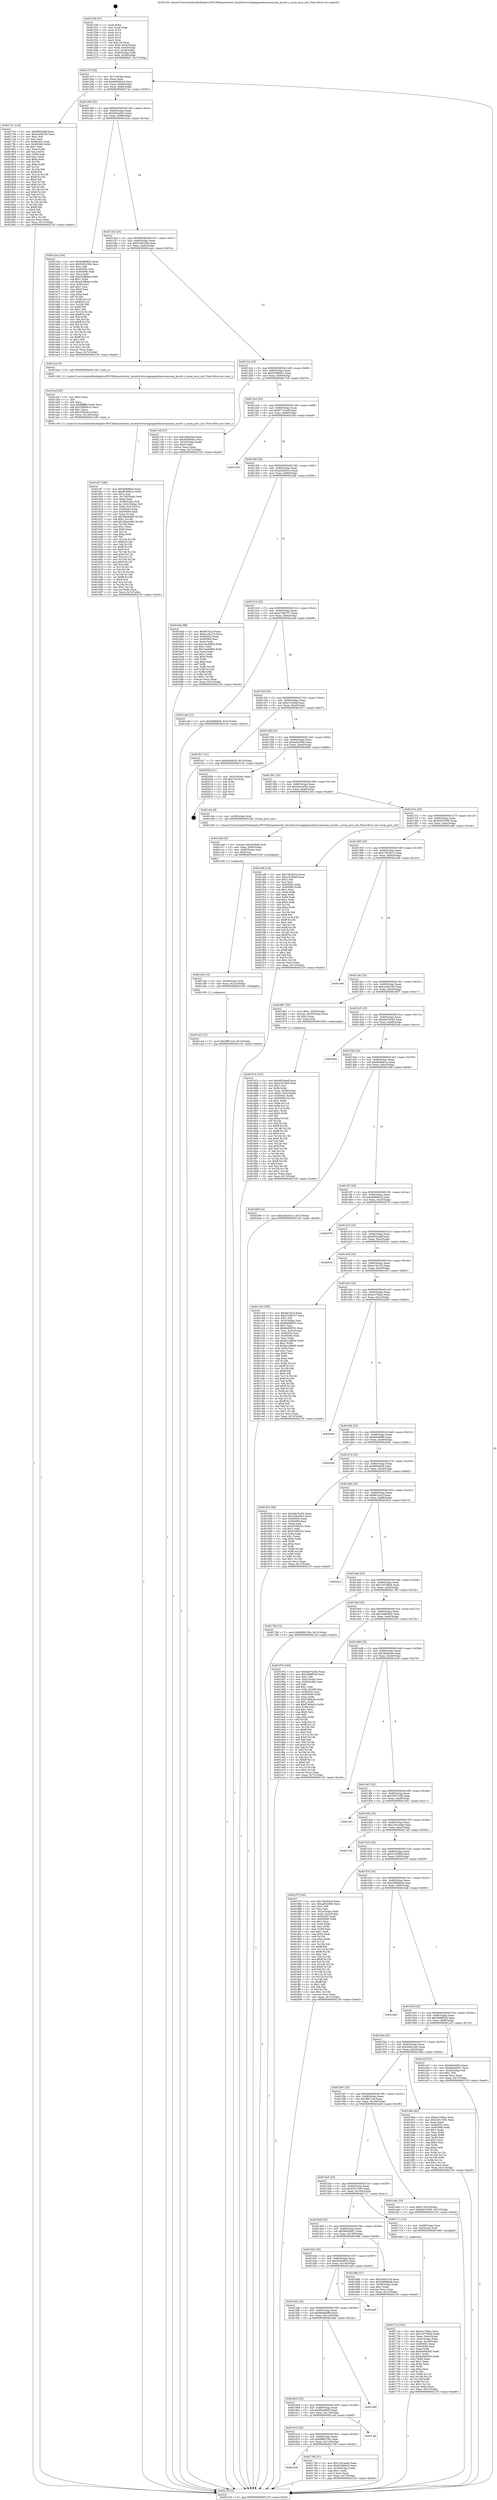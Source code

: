 digraph "0x401250" {
  label = "0x401250 (/mnt/c/Users/mathe/Desktop/tcc/POCII/binaries/extr_linuxdriversstagingmediazoranzoran_procfs.c_zoran_proc_init_Final-ollvm.out::main(0))"
  labelloc = "t"
  node[shape=record]

  Entry [label="",width=0.3,height=0.3,shape=circle,fillcolor=black,style=filled]
  "0x40127f" [label="{
     0x40127f [26]\l
     | [instrs]\l
     &nbsp;&nbsp;0x40127f \<+3\>: mov -0x7c(%rbp),%eax\l
     &nbsp;&nbsp;0x401282 \<+2\>: mov %eax,%ecx\l
     &nbsp;&nbsp;0x401284 \<+6\>: sub $0x840d54c4,%ecx\l
     &nbsp;&nbsp;0x40128a \<+3\>: mov %eax,-0x80(%rbp)\l
     &nbsp;&nbsp;0x40128d \<+6\>: mov %ecx,-0x84(%rbp)\l
     &nbsp;&nbsp;0x401293 \<+6\>: je 00000000004017e1 \<main+0x591\>\l
  }"]
  "0x4017e1" [label="{
     0x4017e1 [134]\l
     | [instrs]\l
     &nbsp;&nbsp;0x4017e1 \<+5\>: mov $0xdf02dadf,%eax\l
     &nbsp;&nbsp;0x4017e6 \<+5\>: mov $0xcc006166,%ecx\l
     &nbsp;&nbsp;0x4017eb \<+2\>: mov $0x1,%dl\l
     &nbsp;&nbsp;0x4017ed \<+2\>: xor %esi,%esi\l
     &nbsp;&nbsp;0x4017ef \<+7\>: mov 0x40505c,%edi\l
     &nbsp;&nbsp;0x4017f6 \<+8\>: mov 0x405060,%r8d\l
     &nbsp;&nbsp;0x4017fe \<+3\>: sub $0x1,%esi\l
     &nbsp;&nbsp;0x401801 \<+3\>: mov %edi,%r9d\l
     &nbsp;&nbsp;0x401804 \<+3\>: add %esi,%r9d\l
     &nbsp;&nbsp;0x401807 \<+4\>: imul %r9d,%edi\l
     &nbsp;&nbsp;0x40180b \<+3\>: and $0x1,%edi\l
     &nbsp;&nbsp;0x40180e \<+3\>: cmp $0x0,%edi\l
     &nbsp;&nbsp;0x401811 \<+4\>: sete %r10b\l
     &nbsp;&nbsp;0x401815 \<+4\>: cmp $0xa,%r8d\l
     &nbsp;&nbsp;0x401819 \<+4\>: setl %r11b\l
     &nbsp;&nbsp;0x40181d \<+3\>: mov %r10b,%bl\l
     &nbsp;&nbsp;0x401820 \<+3\>: xor $0xff,%bl\l
     &nbsp;&nbsp;0x401823 \<+3\>: mov %r11b,%r14b\l
     &nbsp;&nbsp;0x401826 \<+4\>: xor $0xff,%r14b\l
     &nbsp;&nbsp;0x40182a \<+3\>: xor $0x0,%dl\l
     &nbsp;&nbsp;0x40182d \<+3\>: mov %bl,%r15b\l
     &nbsp;&nbsp;0x401830 \<+4\>: and $0x0,%r15b\l
     &nbsp;&nbsp;0x401834 \<+3\>: and %dl,%r10b\l
     &nbsp;&nbsp;0x401837 \<+3\>: mov %r14b,%r12b\l
     &nbsp;&nbsp;0x40183a \<+4\>: and $0x0,%r12b\l
     &nbsp;&nbsp;0x40183e \<+3\>: and %dl,%r11b\l
     &nbsp;&nbsp;0x401841 \<+3\>: or %r10b,%r15b\l
     &nbsp;&nbsp;0x401844 \<+3\>: or %r11b,%r12b\l
     &nbsp;&nbsp;0x401847 \<+3\>: xor %r12b,%r15b\l
     &nbsp;&nbsp;0x40184a \<+3\>: or %r14b,%bl\l
     &nbsp;&nbsp;0x40184d \<+3\>: xor $0xff,%bl\l
     &nbsp;&nbsp;0x401850 \<+3\>: or $0x0,%dl\l
     &nbsp;&nbsp;0x401853 \<+2\>: and %dl,%bl\l
     &nbsp;&nbsp;0x401855 \<+3\>: or %bl,%r15b\l
     &nbsp;&nbsp;0x401858 \<+4\>: test $0x1,%r15b\l
     &nbsp;&nbsp;0x40185c \<+3\>: cmovne %ecx,%eax\l
     &nbsp;&nbsp;0x40185f \<+3\>: mov %eax,-0x7c(%rbp)\l
     &nbsp;&nbsp;0x401862 \<+5\>: jmp 0000000000402130 \<main+0xee0\>\l
  }"]
  "0x401299" [label="{
     0x401299 [25]\l
     | [instrs]\l
     &nbsp;&nbsp;0x401299 \<+5\>: jmp 000000000040129e \<main+0x4e\>\l
     &nbsp;&nbsp;0x40129e \<+3\>: mov -0x80(%rbp),%eax\l
     &nbsp;&nbsp;0x4012a1 \<+5\>: sub $0x8e0ad561,%eax\l
     &nbsp;&nbsp;0x4012a6 \<+6\>: mov %eax,-0x88(%rbp)\l
     &nbsp;&nbsp;0x4012ac \<+6\>: je 0000000000401a3a \<main+0x7ea\>\l
  }"]
  Exit [label="",width=0.3,height=0.3,shape=circle,fillcolor=black,style=filled,peripheries=2]
  "0x401a3a" [label="{
     0x401a3a [144]\l
     | [instrs]\l
     &nbsp;&nbsp;0x401a3a \<+5\>: mov $0xdbfb682a,%eax\l
     &nbsp;&nbsp;0x401a3f \<+5\>: mov $0x9166156a,%ecx\l
     &nbsp;&nbsp;0x401a44 \<+2\>: mov $0x1,%dl\l
     &nbsp;&nbsp;0x401a46 \<+7\>: mov 0x40505c,%esi\l
     &nbsp;&nbsp;0x401a4d \<+7\>: mov 0x405060,%edi\l
     &nbsp;&nbsp;0x401a54 \<+3\>: mov %esi,%r8d\l
     &nbsp;&nbsp;0x401a57 \<+7\>: add $0xe53f8da4,%r8d\l
     &nbsp;&nbsp;0x401a5e \<+4\>: sub $0x1,%r8d\l
     &nbsp;&nbsp;0x401a62 \<+7\>: sub $0xe53f8da4,%r8d\l
     &nbsp;&nbsp;0x401a69 \<+4\>: imul %r8d,%esi\l
     &nbsp;&nbsp;0x401a6d \<+3\>: and $0x1,%esi\l
     &nbsp;&nbsp;0x401a70 \<+3\>: cmp $0x0,%esi\l
     &nbsp;&nbsp;0x401a73 \<+4\>: sete %r9b\l
     &nbsp;&nbsp;0x401a77 \<+3\>: cmp $0xa,%edi\l
     &nbsp;&nbsp;0x401a7a \<+4\>: setl %r10b\l
     &nbsp;&nbsp;0x401a7e \<+3\>: mov %r9b,%r11b\l
     &nbsp;&nbsp;0x401a81 \<+4\>: xor $0xff,%r11b\l
     &nbsp;&nbsp;0x401a85 \<+3\>: mov %r10b,%bl\l
     &nbsp;&nbsp;0x401a88 \<+3\>: xor $0xff,%bl\l
     &nbsp;&nbsp;0x401a8b \<+3\>: xor $0x1,%dl\l
     &nbsp;&nbsp;0x401a8e \<+3\>: mov %r11b,%r14b\l
     &nbsp;&nbsp;0x401a91 \<+4\>: and $0xff,%r14b\l
     &nbsp;&nbsp;0x401a95 \<+3\>: and %dl,%r9b\l
     &nbsp;&nbsp;0x401a98 \<+3\>: mov %bl,%r15b\l
     &nbsp;&nbsp;0x401a9b \<+4\>: and $0xff,%r15b\l
     &nbsp;&nbsp;0x401a9f \<+3\>: and %dl,%r10b\l
     &nbsp;&nbsp;0x401aa2 \<+3\>: or %r9b,%r14b\l
     &nbsp;&nbsp;0x401aa5 \<+3\>: or %r10b,%r15b\l
     &nbsp;&nbsp;0x401aa8 \<+3\>: xor %r15b,%r14b\l
     &nbsp;&nbsp;0x401aab \<+3\>: or %bl,%r11b\l
     &nbsp;&nbsp;0x401aae \<+4\>: xor $0xff,%r11b\l
     &nbsp;&nbsp;0x401ab2 \<+3\>: or $0x1,%dl\l
     &nbsp;&nbsp;0x401ab5 \<+3\>: and %dl,%r11b\l
     &nbsp;&nbsp;0x401ab8 \<+3\>: or %r11b,%r14b\l
     &nbsp;&nbsp;0x401abb \<+4\>: test $0x1,%r14b\l
     &nbsp;&nbsp;0x401abf \<+3\>: cmovne %ecx,%eax\l
     &nbsp;&nbsp;0x401ac2 \<+3\>: mov %eax,-0x7c(%rbp)\l
     &nbsp;&nbsp;0x401ac5 \<+5\>: jmp 0000000000402130 \<main+0xee0\>\l
  }"]
  "0x4012b2" [label="{
     0x4012b2 [25]\l
     | [instrs]\l
     &nbsp;&nbsp;0x4012b2 \<+5\>: jmp 00000000004012b7 \<main+0x67\>\l
     &nbsp;&nbsp;0x4012b7 \<+3\>: mov -0x80(%rbp),%eax\l
     &nbsp;&nbsp;0x4012ba \<+5\>: sub $0x9166156a,%eax\l
     &nbsp;&nbsp;0x4012bf \<+6\>: mov %eax,-0x8c(%rbp)\l
     &nbsp;&nbsp;0x4012c5 \<+6\>: je 0000000000401aca \<main+0x87a\>\l
  }"]
  "0x401ce3" [label="{
     0x401ce3 [12]\l
     | [instrs]\l
     &nbsp;&nbsp;0x401ce3 \<+7\>: movl $0x3ff47ccd,-0x7c(%rbp)\l
     &nbsp;&nbsp;0x401cea \<+5\>: jmp 0000000000402130 \<main+0xee0\>\l
  }"]
  "0x401aca" [label="{
     0x401aca [5]\l
     | [instrs]\l
     &nbsp;&nbsp;0x401aca \<+5\>: call 0000000000401160 \<next_i\>\l
     | [calls]\l
     &nbsp;&nbsp;0x401160 \{1\} (/mnt/c/Users/mathe/Desktop/tcc/POCII/binaries/extr_linuxdriversstagingmediazoranzoran_procfs.c_zoran_proc_init_Final-ollvm.out::next_i)\l
  }"]
  "0x4012cb" [label="{
     0x4012cb [25]\l
     | [instrs]\l
     &nbsp;&nbsp;0x4012cb \<+5\>: jmp 00000000004012d0 \<main+0x80\>\l
     &nbsp;&nbsp;0x4012d0 \<+3\>: mov -0x80(%rbp),%eax\l
     &nbsp;&nbsp;0x4012d3 \<+5\>: sub $0x919908c5,%eax\l
     &nbsp;&nbsp;0x4012d8 \<+6\>: mov %eax,-0x90(%rbp)\l
     &nbsp;&nbsp;0x4012de \<+6\>: je 00000000004017c6 \<main+0x576\>\l
  }"]
  "0x401cd4" [label="{
     0x401cd4 [15]\l
     | [instrs]\l
     &nbsp;&nbsp;0x401cd4 \<+4\>: mov -0x58(%rbp),%rdi\l
     &nbsp;&nbsp;0x401cd8 \<+6\>: mov %eax,-0x12c(%rbp)\l
     &nbsp;&nbsp;0x401cde \<+5\>: call 0000000000401030 \<free@plt\>\l
     | [calls]\l
     &nbsp;&nbsp;0x401030 \{1\} (unknown)\l
  }"]
  "0x4017c6" [label="{
     0x4017c6 [27]\l
     | [instrs]\l
     &nbsp;&nbsp;0x4017c6 \<+5\>: mov $0x1fbed2ae,%eax\l
     &nbsp;&nbsp;0x4017cb \<+5\>: mov $0x840d54c4,%ecx\l
     &nbsp;&nbsp;0x4017d0 \<+3\>: mov -0x34(%rbp),%edx\l
     &nbsp;&nbsp;0x4017d3 \<+3\>: cmp $0x0,%edx\l
     &nbsp;&nbsp;0x4017d6 \<+3\>: cmove %ecx,%eax\l
     &nbsp;&nbsp;0x4017d9 \<+3\>: mov %eax,-0x7c(%rbp)\l
     &nbsp;&nbsp;0x4017dc \<+5\>: jmp 0000000000402130 \<main+0xee0\>\l
  }"]
  "0x4012e4" [label="{
     0x4012e4 [25]\l
     | [instrs]\l
     &nbsp;&nbsp;0x4012e4 \<+5\>: jmp 00000000004012e9 \<main+0x99\>\l
     &nbsp;&nbsp;0x4012e9 \<+3\>: mov -0x80(%rbp),%eax\l
     &nbsp;&nbsp;0x4012ec \<+5\>: sub $0x9771e43f,%eax\l
     &nbsp;&nbsp;0x4012f1 \<+6\>: mov %eax,-0x94(%rbp)\l
     &nbsp;&nbsp;0x4012f7 \<+6\>: je 0000000000401d38 \<main+0xae8\>\l
  }"]
  "0x401cbd" [label="{
     0x401cbd [23]\l
     | [instrs]\l
     &nbsp;&nbsp;0x401cbd \<+10\>: movabs $0x4030d6,%rdi\l
     &nbsp;&nbsp;0x401cc7 \<+3\>: mov %eax,-0x60(%rbp)\l
     &nbsp;&nbsp;0x401cca \<+3\>: mov -0x60(%rbp),%esi\l
     &nbsp;&nbsp;0x401ccd \<+2\>: mov $0x0,%al\l
     &nbsp;&nbsp;0x401ccf \<+5\>: call 0000000000401040 \<printf@plt\>\l
     | [calls]\l
     &nbsp;&nbsp;0x401040 \{1\} (unknown)\l
  }"]
  "0x401d38" [label="{
     0x401d38\l
  }", style=dashed]
  "0x4012fd" [label="{
     0x4012fd [25]\l
     | [instrs]\l
     &nbsp;&nbsp;0x4012fd \<+5\>: jmp 0000000000401302 \<main+0xb2\>\l
     &nbsp;&nbsp;0x401302 \<+3\>: mov -0x80(%rbp),%eax\l
     &nbsp;&nbsp;0x401305 \<+5\>: sub $0xa262b51e,%eax\l
     &nbsp;&nbsp;0x40130a \<+6\>: mov %eax,-0x98(%rbp)\l
     &nbsp;&nbsp;0x401310 \<+6\>: je 0000000000401bab \<main+0x95b\>\l
  }"]
  "0x401af7" [label="{
     0x401af7 [168]\l
     | [instrs]\l
     &nbsp;&nbsp;0x401af7 \<+5\>: mov $0xdbfb682a,%ecx\l
     &nbsp;&nbsp;0x401afc \<+5\>: mov $0xdb386e1a,%edx\l
     &nbsp;&nbsp;0x401b01 \<+3\>: mov $0x1,%sil\l
     &nbsp;&nbsp;0x401b04 \<+6\>: mov -0x128(%rbp),%edi\l
     &nbsp;&nbsp;0x401b0a \<+3\>: imul %eax,%edi\l
     &nbsp;&nbsp;0x401b0d \<+4\>: mov -0x58(%rbp),%r8\l
     &nbsp;&nbsp;0x401b11 \<+4\>: movslq -0x5c(%rbp),%r9\l
     &nbsp;&nbsp;0x401b15 \<+4\>: mov %edi,(%r8,%r9,4)\l
     &nbsp;&nbsp;0x401b19 \<+7\>: mov 0x40505c,%eax\l
     &nbsp;&nbsp;0x401b20 \<+7\>: mov 0x405060,%edi\l
     &nbsp;&nbsp;0x401b27 \<+3\>: mov %eax,%r10d\l
     &nbsp;&nbsp;0x401b2a \<+7\>: sub $0x28dcdd00,%r10d\l
     &nbsp;&nbsp;0x401b31 \<+4\>: sub $0x1,%r10d\l
     &nbsp;&nbsp;0x401b35 \<+7\>: add $0x28dcdd00,%r10d\l
     &nbsp;&nbsp;0x401b3c \<+4\>: imul %r10d,%eax\l
     &nbsp;&nbsp;0x401b40 \<+3\>: and $0x1,%eax\l
     &nbsp;&nbsp;0x401b43 \<+3\>: cmp $0x0,%eax\l
     &nbsp;&nbsp;0x401b46 \<+4\>: sete %r11b\l
     &nbsp;&nbsp;0x401b4a \<+3\>: cmp $0xa,%edi\l
     &nbsp;&nbsp;0x401b4d \<+3\>: setl %bl\l
     &nbsp;&nbsp;0x401b50 \<+3\>: mov %r11b,%r14b\l
     &nbsp;&nbsp;0x401b53 \<+4\>: xor $0xff,%r14b\l
     &nbsp;&nbsp;0x401b57 \<+3\>: mov %bl,%r15b\l
     &nbsp;&nbsp;0x401b5a \<+4\>: xor $0xff,%r15b\l
     &nbsp;&nbsp;0x401b5e \<+4\>: xor $0x0,%sil\l
     &nbsp;&nbsp;0x401b62 \<+3\>: mov %r14b,%r12b\l
     &nbsp;&nbsp;0x401b65 \<+4\>: and $0x0,%r12b\l
     &nbsp;&nbsp;0x401b69 \<+3\>: and %sil,%r11b\l
     &nbsp;&nbsp;0x401b6c \<+3\>: mov %r15b,%r13b\l
     &nbsp;&nbsp;0x401b6f \<+4\>: and $0x0,%r13b\l
     &nbsp;&nbsp;0x401b73 \<+3\>: and %sil,%bl\l
     &nbsp;&nbsp;0x401b76 \<+3\>: or %r11b,%r12b\l
     &nbsp;&nbsp;0x401b79 \<+3\>: or %bl,%r13b\l
     &nbsp;&nbsp;0x401b7c \<+3\>: xor %r13b,%r12b\l
     &nbsp;&nbsp;0x401b7f \<+3\>: or %r15b,%r14b\l
     &nbsp;&nbsp;0x401b82 \<+4\>: xor $0xff,%r14b\l
     &nbsp;&nbsp;0x401b86 \<+4\>: or $0x0,%sil\l
     &nbsp;&nbsp;0x401b8a \<+3\>: and %sil,%r14b\l
     &nbsp;&nbsp;0x401b8d \<+3\>: or %r14b,%r12b\l
     &nbsp;&nbsp;0x401b90 \<+4\>: test $0x1,%r12b\l
     &nbsp;&nbsp;0x401b94 \<+3\>: cmovne %edx,%ecx\l
     &nbsp;&nbsp;0x401b97 \<+3\>: mov %ecx,-0x7c(%rbp)\l
     &nbsp;&nbsp;0x401b9a \<+5\>: jmp 0000000000402130 \<main+0xee0\>\l
  }"]
  "0x401bab" [label="{
     0x401bab [88]\l
     | [instrs]\l
     &nbsp;&nbsp;0x401bab \<+5\>: mov $0x8b7ba1f,%eax\l
     &nbsp;&nbsp;0x401bb0 \<+5\>: mov $0xec19ca74,%ecx\l
     &nbsp;&nbsp;0x401bb5 \<+7\>: mov 0x40505c,%edx\l
     &nbsp;&nbsp;0x401bbc \<+7\>: mov 0x405060,%esi\l
     &nbsp;&nbsp;0x401bc3 \<+2\>: mov %edx,%edi\l
     &nbsp;&nbsp;0x401bc5 \<+6\>: sub $0x1ee4d85d,%edi\l
     &nbsp;&nbsp;0x401bcb \<+3\>: sub $0x1,%edi\l
     &nbsp;&nbsp;0x401bce \<+6\>: add $0x1ee4d85d,%edi\l
     &nbsp;&nbsp;0x401bd4 \<+3\>: imul %edi,%edx\l
     &nbsp;&nbsp;0x401bd7 \<+3\>: and $0x1,%edx\l
     &nbsp;&nbsp;0x401bda \<+3\>: cmp $0x0,%edx\l
     &nbsp;&nbsp;0x401bdd \<+4\>: sete %r8b\l
     &nbsp;&nbsp;0x401be1 \<+3\>: cmp $0xa,%esi\l
     &nbsp;&nbsp;0x401be4 \<+4\>: setl %r9b\l
     &nbsp;&nbsp;0x401be8 \<+3\>: mov %r8b,%r10b\l
     &nbsp;&nbsp;0x401beb \<+3\>: and %r9b,%r10b\l
     &nbsp;&nbsp;0x401bee \<+3\>: xor %r9b,%r8b\l
     &nbsp;&nbsp;0x401bf1 \<+3\>: or %r8b,%r10b\l
     &nbsp;&nbsp;0x401bf4 \<+4\>: test $0x1,%r10b\l
     &nbsp;&nbsp;0x401bf8 \<+3\>: cmovne %ecx,%eax\l
     &nbsp;&nbsp;0x401bfb \<+3\>: mov %eax,-0x7c(%rbp)\l
     &nbsp;&nbsp;0x401bfe \<+5\>: jmp 0000000000402130 \<main+0xee0\>\l
  }"]
  "0x401316" [label="{
     0x401316 [25]\l
     | [instrs]\l
     &nbsp;&nbsp;0x401316 \<+5\>: jmp 000000000040131b \<main+0xcb\>\l
     &nbsp;&nbsp;0x40131b \<+3\>: mov -0x80(%rbp),%eax\l
     &nbsp;&nbsp;0x40131e \<+5\>: sub $0xa7384727,%eax\l
     &nbsp;&nbsp;0x401323 \<+6\>: mov %eax,-0x9c(%rbp)\l
     &nbsp;&nbsp;0x401329 \<+6\>: je 0000000000401ca8 \<main+0xa58\>\l
  }"]
  "0x401acf" [label="{
     0x401acf [40]\l
     | [instrs]\l
     &nbsp;&nbsp;0x401acf \<+5\>: mov $0x2,%ecx\l
     &nbsp;&nbsp;0x401ad4 \<+1\>: cltd\l
     &nbsp;&nbsp;0x401ad5 \<+2\>: idiv %ecx\l
     &nbsp;&nbsp;0x401ad7 \<+6\>: imul $0xfffffffe,%edx,%ecx\l
     &nbsp;&nbsp;0x401add \<+6\>: add $0x3385d41e,%ecx\l
     &nbsp;&nbsp;0x401ae3 \<+3\>: add $0x1,%ecx\l
     &nbsp;&nbsp;0x401ae6 \<+6\>: sub $0x3385d41e,%ecx\l
     &nbsp;&nbsp;0x401aec \<+6\>: mov %ecx,-0x128(%rbp)\l
     &nbsp;&nbsp;0x401af2 \<+5\>: call 0000000000401160 \<next_i\>\l
     | [calls]\l
     &nbsp;&nbsp;0x401160 \{1\} (/mnt/c/Users/mathe/Desktop/tcc/POCII/binaries/extr_linuxdriversstagingmediazoranzoran_procfs.c_zoran_proc_init_Final-ollvm.out::next_i)\l
  }"]
  "0x401ca8" [label="{
     0x401ca8 [12]\l
     | [instrs]\l
     &nbsp;&nbsp;0x401ca8 \<+7\>: movl $0x895b628,-0x7c(%rbp)\l
     &nbsp;&nbsp;0x401caf \<+5\>: jmp 0000000000402130 \<main+0xee0\>\l
  }"]
  "0x40132f" [label="{
     0x40132f [25]\l
     | [instrs]\l
     &nbsp;&nbsp;0x40132f \<+5\>: jmp 0000000000401334 \<main+0xe4\>\l
     &nbsp;&nbsp;0x401334 \<+3\>: mov -0x80(%rbp),%eax\l
     &nbsp;&nbsp;0x401337 \<+5\>: sub $0xa7e23faf,%eax\l
     &nbsp;&nbsp;0x40133c \<+6\>: mov %eax,-0xa0(%rbp)\l
     &nbsp;&nbsp;0x401342 \<+6\>: je 0000000000401917 \<main+0x6c7\>\l
  }"]
  "0x40187e" [label="{
     0x40187e [153]\l
     | [instrs]\l
     &nbsp;&nbsp;0x40187e \<+5\>: mov $0xdf02dadf,%ecx\l
     &nbsp;&nbsp;0x401883 \<+5\>: mov $0xa7e23faf,%edx\l
     &nbsp;&nbsp;0x401888 \<+3\>: mov $0x1,%sil\l
     &nbsp;&nbsp;0x40188b \<+3\>: xor %r8d,%r8d\l
     &nbsp;&nbsp;0x40188e \<+4\>: mov %rax,-0x58(%rbp)\l
     &nbsp;&nbsp;0x401892 \<+7\>: movl $0x0,-0x5c(%rbp)\l
     &nbsp;&nbsp;0x401899 \<+8\>: mov 0x40505c,%r9d\l
     &nbsp;&nbsp;0x4018a1 \<+8\>: mov 0x405060,%r10d\l
     &nbsp;&nbsp;0x4018a9 \<+4\>: sub $0x1,%r8d\l
     &nbsp;&nbsp;0x4018ad \<+3\>: mov %r9d,%r11d\l
     &nbsp;&nbsp;0x4018b0 \<+3\>: add %r8d,%r11d\l
     &nbsp;&nbsp;0x4018b3 \<+4\>: imul %r11d,%r9d\l
     &nbsp;&nbsp;0x4018b7 \<+4\>: and $0x1,%r9d\l
     &nbsp;&nbsp;0x4018bb \<+4\>: cmp $0x0,%r9d\l
     &nbsp;&nbsp;0x4018bf \<+3\>: sete %bl\l
     &nbsp;&nbsp;0x4018c2 \<+4\>: cmp $0xa,%r10d\l
     &nbsp;&nbsp;0x4018c6 \<+4\>: setl %r14b\l
     &nbsp;&nbsp;0x4018ca \<+3\>: mov %bl,%r15b\l
     &nbsp;&nbsp;0x4018cd \<+4\>: xor $0xff,%r15b\l
     &nbsp;&nbsp;0x4018d1 \<+3\>: mov %r14b,%r12b\l
     &nbsp;&nbsp;0x4018d4 \<+4\>: xor $0xff,%r12b\l
     &nbsp;&nbsp;0x4018d8 \<+4\>: xor $0x0,%sil\l
     &nbsp;&nbsp;0x4018dc \<+3\>: mov %r15b,%r13b\l
     &nbsp;&nbsp;0x4018df \<+4\>: and $0x0,%r13b\l
     &nbsp;&nbsp;0x4018e3 \<+3\>: and %sil,%bl\l
     &nbsp;&nbsp;0x4018e6 \<+3\>: mov %r12b,%al\l
     &nbsp;&nbsp;0x4018e9 \<+2\>: and $0x0,%al\l
     &nbsp;&nbsp;0x4018eb \<+3\>: and %sil,%r14b\l
     &nbsp;&nbsp;0x4018ee \<+3\>: or %bl,%r13b\l
     &nbsp;&nbsp;0x4018f1 \<+3\>: or %r14b,%al\l
     &nbsp;&nbsp;0x4018f4 \<+3\>: xor %al,%r13b\l
     &nbsp;&nbsp;0x4018f7 \<+3\>: or %r12b,%r15b\l
     &nbsp;&nbsp;0x4018fa \<+4\>: xor $0xff,%r15b\l
     &nbsp;&nbsp;0x4018fe \<+4\>: or $0x0,%sil\l
     &nbsp;&nbsp;0x401902 \<+3\>: and %sil,%r15b\l
     &nbsp;&nbsp;0x401905 \<+3\>: or %r15b,%r13b\l
     &nbsp;&nbsp;0x401908 \<+4\>: test $0x1,%r13b\l
     &nbsp;&nbsp;0x40190c \<+3\>: cmovne %edx,%ecx\l
     &nbsp;&nbsp;0x40190f \<+3\>: mov %ecx,-0x7c(%rbp)\l
     &nbsp;&nbsp;0x401912 \<+5\>: jmp 0000000000402130 \<main+0xee0\>\l
  }"]
  "0x401917" [label="{
     0x401917 [12]\l
     | [instrs]\l
     &nbsp;&nbsp;0x401917 \<+7\>: movl $0x895b628,-0x7c(%rbp)\l
     &nbsp;&nbsp;0x40191e \<+5\>: jmp 0000000000402130 \<main+0xee0\>\l
  }"]
  "0x401348" [label="{
     0x401348 [25]\l
     | [instrs]\l
     &nbsp;&nbsp;0x401348 \<+5\>: jmp 000000000040134d \<main+0xfd\>\l
     &nbsp;&nbsp;0x40134d \<+3\>: mov -0x80(%rbp),%eax\l
     &nbsp;&nbsp;0x401350 \<+5\>: sub $0xad5438f2,%eax\l
     &nbsp;&nbsp;0x401355 \<+6\>: mov %eax,-0xa4(%rbp)\l
     &nbsp;&nbsp;0x40135b \<+6\>: je 000000000040200b \<main+0xdbb\>\l
  }"]
  "0x401636" [label="{
     0x401636\l
  }", style=dashed]
  "0x40200b" [label="{
     0x40200b [21]\l
     | [instrs]\l
     &nbsp;&nbsp;0x40200b \<+3\>: mov -0x2c(%rbp),%eax\l
     &nbsp;&nbsp;0x40200e \<+7\>: add $0x118,%rsp\l
     &nbsp;&nbsp;0x402015 \<+1\>: pop %rbx\l
     &nbsp;&nbsp;0x402016 \<+2\>: pop %r12\l
     &nbsp;&nbsp;0x402018 \<+2\>: pop %r13\l
     &nbsp;&nbsp;0x40201a \<+2\>: pop %r14\l
     &nbsp;&nbsp;0x40201c \<+2\>: pop %r15\l
     &nbsp;&nbsp;0x40201e \<+1\>: pop %rbp\l
     &nbsp;&nbsp;0x40201f \<+1\>: ret\l
  }"]
  "0x401361" [label="{
     0x401361 [25]\l
     | [instrs]\l
     &nbsp;&nbsp;0x401361 \<+5\>: jmp 0000000000401366 \<main+0x116\>\l
     &nbsp;&nbsp;0x401366 \<+3\>: mov -0x80(%rbp),%eax\l
     &nbsp;&nbsp;0x401369 \<+5\>: sub $0xb4e3a95a,%eax\l
     &nbsp;&nbsp;0x40136e \<+6\>: mov %eax,-0xa8(%rbp)\l
     &nbsp;&nbsp;0x401374 \<+6\>: je 0000000000401cb4 \<main+0xa64\>\l
  }"]
  "0x401790" [label="{
     0x401790 [27]\l
     | [instrs]\l
     &nbsp;&nbsp;0x401790 \<+5\>: mov $0x2181eadb,%eax\l
     &nbsp;&nbsp;0x401795 \<+5\>: mov $0x919908c5,%ecx\l
     &nbsp;&nbsp;0x40179a \<+3\>: mov -0x34(%rbp),%edx\l
     &nbsp;&nbsp;0x40179d \<+3\>: cmp $0x1,%edx\l
     &nbsp;&nbsp;0x4017a0 \<+3\>: cmovl %ecx,%eax\l
     &nbsp;&nbsp;0x4017a3 \<+3\>: mov %eax,-0x7c(%rbp)\l
     &nbsp;&nbsp;0x4017a6 \<+5\>: jmp 0000000000402130 \<main+0xee0\>\l
  }"]
  "0x401cb4" [label="{
     0x401cb4 [9]\l
     | [instrs]\l
     &nbsp;&nbsp;0x401cb4 \<+4\>: mov -0x58(%rbp),%rdi\l
     &nbsp;&nbsp;0x401cb8 \<+5\>: call 0000000000401240 \<zoran_proc_init\>\l
     | [calls]\l
     &nbsp;&nbsp;0x401240 \{1\} (/mnt/c/Users/mathe/Desktop/tcc/POCII/binaries/extr_linuxdriversstagingmediazoranzoran_procfs.c_zoran_proc_init_Final-ollvm.out::zoran_proc_init)\l
  }"]
  "0x40137a" [label="{
     0x40137a [25]\l
     | [instrs]\l
     &nbsp;&nbsp;0x40137a \<+5\>: jmp 000000000040137f \<main+0x12f\>\l
     &nbsp;&nbsp;0x40137f \<+3\>: mov -0x80(%rbp),%eax\l
     &nbsp;&nbsp;0x401382 \<+5\>: sub $0xb5e79395,%eax\l
     &nbsp;&nbsp;0x401387 \<+6\>: mov %eax,-0xac(%rbp)\l
     &nbsp;&nbsp;0x40138d \<+6\>: je 0000000000401ef9 \<main+0xca9\>\l
  }"]
  "0x40161d" [label="{
     0x40161d [25]\l
     | [instrs]\l
     &nbsp;&nbsp;0x40161d \<+5\>: jmp 0000000000401622 \<main+0x3d2\>\l
     &nbsp;&nbsp;0x401622 \<+3\>: mov -0x80(%rbp),%eax\l
     &nbsp;&nbsp;0x401625 \<+5\>: sub $0x6980156c,%eax\l
     &nbsp;&nbsp;0x40162a \<+6\>: mov %eax,-0x118(%rbp)\l
     &nbsp;&nbsp;0x401630 \<+6\>: je 0000000000401790 \<main+0x540\>\l
  }"]
  "0x401ef9" [label="{
     0x401ef9 [134]\l
     | [instrs]\l
     &nbsp;&nbsp;0x401ef9 \<+5\>: mov $0x7d0395cd,%eax\l
     &nbsp;&nbsp;0x401efe \<+5\>: mov $0x2c2289ef,%ecx\l
     &nbsp;&nbsp;0x401f03 \<+2\>: mov $0x1,%dl\l
     &nbsp;&nbsp;0x401f05 \<+2\>: xor %esi,%esi\l
     &nbsp;&nbsp;0x401f07 \<+7\>: mov 0x40505c,%edi\l
     &nbsp;&nbsp;0x401f0e \<+8\>: mov 0x405060,%r8d\l
     &nbsp;&nbsp;0x401f16 \<+3\>: sub $0x1,%esi\l
     &nbsp;&nbsp;0x401f19 \<+3\>: mov %edi,%r9d\l
     &nbsp;&nbsp;0x401f1c \<+3\>: add %esi,%r9d\l
     &nbsp;&nbsp;0x401f1f \<+4\>: imul %r9d,%edi\l
     &nbsp;&nbsp;0x401f23 \<+3\>: and $0x1,%edi\l
     &nbsp;&nbsp;0x401f26 \<+3\>: cmp $0x0,%edi\l
     &nbsp;&nbsp;0x401f29 \<+4\>: sete %r10b\l
     &nbsp;&nbsp;0x401f2d \<+4\>: cmp $0xa,%r8d\l
     &nbsp;&nbsp;0x401f31 \<+4\>: setl %r11b\l
     &nbsp;&nbsp;0x401f35 \<+3\>: mov %r10b,%bl\l
     &nbsp;&nbsp;0x401f38 \<+3\>: xor $0xff,%bl\l
     &nbsp;&nbsp;0x401f3b \<+3\>: mov %r11b,%r14b\l
     &nbsp;&nbsp;0x401f3e \<+4\>: xor $0xff,%r14b\l
     &nbsp;&nbsp;0x401f42 \<+3\>: xor $0x1,%dl\l
     &nbsp;&nbsp;0x401f45 \<+3\>: mov %bl,%r15b\l
     &nbsp;&nbsp;0x401f48 \<+4\>: and $0xff,%r15b\l
     &nbsp;&nbsp;0x401f4c \<+3\>: and %dl,%r10b\l
     &nbsp;&nbsp;0x401f4f \<+3\>: mov %r14b,%r12b\l
     &nbsp;&nbsp;0x401f52 \<+4\>: and $0xff,%r12b\l
     &nbsp;&nbsp;0x401f56 \<+3\>: and %dl,%r11b\l
     &nbsp;&nbsp;0x401f59 \<+3\>: or %r10b,%r15b\l
     &nbsp;&nbsp;0x401f5c \<+3\>: or %r11b,%r12b\l
     &nbsp;&nbsp;0x401f5f \<+3\>: xor %r12b,%r15b\l
     &nbsp;&nbsp;0x401f62 \<+3\>: or %r14b,%bl\l
     &nbsp;&nbsp;0x401f65 \<+3\>: xor $0xff,%bl\l
     &nbsp;&nbsp;0x401f68 \<+3\>: or $0x1,%dl\l
     &nbsp;&nbsp;0x401f6b \<+2\>: and %dl,%bl\l
     &nbsp;&nbsp;0x401f6d \<+3\>: or %bl,%r15b\l
     &nbsp;&nbsp;0x401f70 \<+4\>: test $0x1,%r15b\l
     &nbsp;&nbsp;0x401f74 \<+3\>: cmovne %ecx,%eax\l
     &nbsp;&nbsp;0x401f77 \<+3\>: mov %eax,-0x7c(%rbp)\l
     &nbsp;&nbsp;0x401f7a \<+5\>: jmp 0000000000402130 \<main+0xee0\>\l
  }"]
  "0x401393" [label="{
     0x401393 [25]\l
     | [instrs]\l
     &nbsp;&nbsp;0x401393 \<+5\>: jmp 0000000000401398 \<main+0x148\>\l
     &nbsp;&nbsp;0x401398 \<+3\>: mov -0x80(%rbp),%eax\l
     &nbsp;&nbsp;0x40139b \<+5\>: sub $0xc7bb5b72,%eax\l
     &nbsp;&nbsp;0x4013a0 \<+6\>: mov %eax,-0xb0(%rbp)\l
     &nbsp;&nbsp;0x4013a6 \<+6\>: je 0000000000401e6d \<main+0xc1d\>\l
  }"]
  "0x401cef" [label="{
     0x401cef\l
  }", style=dashed]
  "0x401e6d" [label="{
     0x401e6d\l
  }", style=dashed]
  "0x4013ac" [label="{
     0x4013ac [25]\l
     | [instrs]\l
     &nbsp;&nbsp;0x4013ac \<+5\>: jmp 00000000004013b1 \<main+0x161\>\l
     &nbsp;&nbsp;0x4013b1 \<+3\>: mov -0x80(%rbp),%eax\l
     &nbsp;&nbsp;0x4013b4 \<+5\>: sub $0xcc006166,%eax\l
     &nbsp;&nbsp;0x4013b9 \<+6\>: mov %eax,-0xb4(%rbp)\l
     &nbsp;&nbsp;0x4013bf \<+6\>: je 0000000000401867 \<main+0x617\>\l
  }"]
  "0x401604" [label="{
     0x401604 [25]\l
     | [instrs]\l
     &nbsp;&nbsp;0x401604 \<+5\>: jmp 0000000000401609 \<main+0x3b9\>\l
     &nbsp;&nbsp;0x401609 \<+3\>: mov -0x80(%rbp),%eax\l
     &nbsp;&nbsp;0x40160c \<+5\>: sub $0x66ed992f,%eax\l
     &nbsp;&nbsp;0x401611 \<+6\>: mov %eax,-0x114(%rbp)\l
     &nbsp;&nbsp;0x401617 \<+6\>: je 0000000000401cef \<main+0xa9f\>\l
  }"]
  "0x401867" [label="{
     0x401867 [23]\l
     | [instrs]\l
     &nbsp;&nbsp;0x401867 \<+7\>: movl $0x1,-0x50(%rbp)\l
     &nbsp;&nbsp;0x40186e \<+4\>: movslq -0x50(%rbp),%rax\l
     &nbsp;&nbsp;0x401872 \<+4\>: shl $0x2,%rax\l
     &nbsp;&nbsp;0x401876 \<+3\>: mov %rax,%rdi\l
     &nbsp;&nbsp;0x401879 \<+5\>: call 0000000000401050 \<malloc@plt\>\l
     | [calls]\l
     &nbsp;&nbsp;0x401050 \{1\} (unknown)\l
  }"]
  "0x4013c5" [label="{
     0x4013c5 [25]\l
     | [instrs]\l
     &nbsp;&nbsp;0x4013c5 \<+5\>: jmp 00000000004013ca \<main+0x17a\>\l
     &nbsp;&nbsp;0x4013ca \<+3\>: mov -0x80(%rbp),%eax\l
     &nbsp;&nbsp;0x4013cd \<+5\>: sub $0xd4b7b362,%eax\l
     &nbsp;&nbsp;0x4013d2 \<+6\>: mov %eax,-0xb8(%rbp)\l
     &nbsp;&nbsp;0x4013d8 \<+6\>: je 000000000040206a \<main+0xe1a\>\l
  }"]
  "0x401e8e" [label="{
     0x401e8e\l
  }", style=dashed]
  "0x40206a" [label="{
     0x40206a\l
  }", style=dashed]
  "0x4013de" [label="{
     0x4013de [25]\l
     | [instrs]\l
     &nbsp;&nbsp;0x4013de \<+5\>: jmp 00000000004013e3 \<main+0x193\>\l
     &nbsp;&nbsp;0x4013e3 \<+3\>: mov -0x80(%rbp),%eax\l
     &nbsp;&nbsp;0x4013e6 \<+5\>: sub $0xdb386e1a,%eax\l
     &nbsp;&nbsp;0x4013eb \<+6\>: mov %eax,-0xbc(%rbp)\l
     &nbsp;&nbsp;0x4013f1 \<+6\>: je 0000000000401b9f \<main+0x94f\>\l
  }"]
  "0x4015eb" [label="{
     0x4015eb [25]\l
     | [instrs]\l
     &nbsp;&nbsp;0x4015eb \<+5\>: jmp 00000000004015f0 \<main+0x3a0\>\l
     &nbsp;&nbsp;0x4015f0 \<+3\>: mov -0x80(%rbp),%eax\l
     &nbsp;&nbsp;0x4015f3 \<+5\>: sub $0x66da8e89,%eax\l
     &nbsp;&nbsp;0x4015f8 \<+6\>: mov %eax,-0x110(%rbp)\l
     &nbsp;&nbsp;0x4015fe \<+6\>: je 0000000000401e8e \<main+0xc3e\>\l
  }"]
  "0x401b9f" [label="{
     0x401b9f [12]\l
     | [instrs]\l
     &nbsp;&nbsp;0x401b9f \<+7\>: movl $0xa262b51e,-0x7c(%rbp)\l
     &nbsp;&nbsp;0x401ba6 \<+5\>: jmp 0000000000402130 \<main+0xee0\>\l
  }"]
  "0x4013f7" [label="{
     0x4013f7 [25]\l
     | [instrs]\l
     &nbsp;&nbsp;0x4013f7 \<+5\>: jmp 00000000004013fc \<main+0x1ac\>\l
     &nbsp;&nbsp;0x4013fc \<+3\>: mov -0x80(%rbp),%eax\l
     &nbsp;&nbsp;0x4013ff \<+5\>: sub $0xdbfb682a,%eax\l
     &nbsp;&nbsp;0x401404 \<+6\>: mov %eax,-0xc0(%rbp)\l
     &nbsp;&nbsp;0x40140a \<+6\>: je 0000000000402076 \<main+0xe26\>\l
  }"]
  "0x401ed5" [label="{
     0x401ed5\l
  }", style=dashed]
  "0x402076" [label="{
     0x402076\l
  }", style=dashed]
  "0x401410" [label="{
     0x401410 [25]\l
     | [instrs]\l
     &nbsp;&nbsp;0x401410 \<+5\>: jmp 0000000000401415 \<main+0x1c5\>\l
     &nbsp;&nbsp;0x401415 \<+3\>: mov -0x80(%rbp),%eax\l
     &nbsp;&nbsp;0x401418 \<+5\>: sub $0xdf02dadf,%eax\l
     &nbsp;&nbsp;0x40141d \<+6\>: mov %eax,-0xc4(%rbp)\l
     &nbsp;&nbsp;0x401423 \<+6\>: je 000000000040203c \<main+0xdec\>\l
  }"]
  "0x40171e" [label="{
     0x40171e [102]\l
     | [instrs]\l
     &nbsp;&nbsp;0x40171e \<+5\>: mov $0xecc76dac,%ecx\l
     &nbsp;&nbsp;0x401723 \<+5\>: mov $0x14578de4,%edx\l
     &nbsp;&nbsp;0x401728 \<+3\>: mov %eax,-0x4c(%rbp)\l
     &nbsp;&nbsp;0x40172b \<+3\>: mov -0x4c(%rbp),%eax\l
     &nbsp;&nbsp;0x40172e \<+3\>: mov %eax,-0x34(%rbp)\l
     &nbsp;&nbsp;0x401731 \<+7\>: mov 0x40505c,%eax\l
     &nbsp;&nbsp;0x401738 \<+7\>: mov 0x405060,%esi\l
     &nbsp;&nbsp;0x40173f \<+3\>: mov %eax,%r8d\l
     &nbsp;&nbsp;0x401742 \<+7\>: add $0x6400e5d5,%r8d\l
     &nbsp;&nbsp;0x401749 \<+4\>: sub $0x1,%r8d\l
     &nbsp;&nbsp;0x40174d \<+7\>: sub $0x6400e5d5,%r8d\l
     &nbsp;&nbsp;0x401754 \<+4\>: imul %r8d,%eax\l
     &nbsp;&nbsp;0x401758 \<+3\>: and $0x1,%eax\l
     &nbsp;&nbsp;0x40175b \<+3\>: cmp $0x0,%eax\l
     &nbsp;&nbsp;0x40175e \<+4\>: sete %r9b\l
     &nbsp;&nbsp;0x401762 \<+3\>: cmp $0xa,%esi\l
     &nbsp;&nbsp;0x401765 \<+4\>: setl %r10b\l
     &nbsp;&nbsp;0x401769 \<+3\>: mov %r9b,%r11b\l
     &nbsp;&nbsp;0x40176c \<+3\>: and %r10b,%r11b\l
     &nbsp;&nbsp;0x40176f \<+3\>: xor %r10b,%r9b\l
     &nbsp;&nbsp;0x401772 \<+3\>: or %r9b,%r11b\l
     &nbsp;&nbsp;0x401775 \<+4\>: test $0x1,%r11b\l
     &nbsp;&nbsp;0x401779 \<+3\>: cmovne %edx,%ecx\l
     &nbsp;&nbsp;0x40177c \<+3\>: mov %ecx,-0x7c(%rbp)\l
     &nbsp;&nbsp;0x40177f \<+5\>: jmp 0000000000402130 \<main+0xee0\>\l
  }"]
  "0x40203c" [label="{
     0x40203c\l
  }", style=dashed]
  "0x401429" [label="{
     0x401429 [25]\l
     | [instrs]\l
     &nbsp;&nbsp;0x401429 \<+5\>: jmp 000000000040142e \<main+0x1de\>\l
     &nbsp;&nbsp;0x40142e \<+3\>: mov -0x80(%rbp),%eax\l
     &nbsp;&nbsp;0x401431 \<+5\>: sub $0xec19ca74,%eax\l
     &nbsp;&nbsp;0x401436 \<+6\>: mov %eax,-0xc8(%rbp)\l
     &nbsp;&nbsp;0x40143c \<+6\>: je 0000000000401c03 \<main+0x9b3\>\l
  }"]
  "0x401250" [label="{
     0x401250 [47]\l
     | [instrs]\l
     &nbsp;&nbsp;0x401250 \<+1\>: push %rbp\l
     &nbsp;&nbsp;0x401251 \<+3\>: mov %rsp,%rbp\l
     &nbsp;&nbsp;0x401254 \<+2\>: push %r15\l
     &nbsp;&nbsp;0x401256 \<+2\>: push %r14\l
     &nbsp;&nbsp;0x401258 \<+2\>: push %r13\l
     &nbsp;&nbsp;0x40125a \<+2\>: push %r12\l
     &nbsp;&nbsp;0x40125c \<+1\>: push %rbx\l
     &nbsp;&nbsp;0x40125d \<+7\>: sub $0x118,%rsp\l
     &nbsp;&nbsp;0x401264 \<+7\>: movl $0x0,-0x3c(%rbp)\l
     &nbsp;&nbsp;0x40126b \<+3\>: mov %edi,-0x40(%rbp)\l
     &nbsp;&nbsp;0x40126e \<+4\>: mov %rsi,-0x48(%rbp)\l
     &nbsp;&nbsp;0x401272 \<+3\>: mov -0x40(%rbp),%edi\l
     &nbsp;&nbsp;0x401275 \<+3\>: mov %edi,-0x38(%rbp)\l
     &nbsp;&nbsp;0x401278 \<+7\>: movl $0x58005b07,-0x7c(%rbp)\l
  }"]
  "0x401c03" [label="{
     0x401c03 [165]\l
     | [instrs]\l
     &nbsp;&nbsp;0x401c03 \<+5\>: mov $0x8b7ba1f,%eax\l
     &nbsp;&nbsp;0x401c08 \<+5\>: mov $0xa7384727,%ecx\l
     &nbsp;&nbsp;0x401c0d \<+2\>: mov $0x1,%dl\l
     &nbsp;&nbsp;0x401c0f \<+3\>: mov -0x5c(%rbp),%esi\l
     &nbsp;&nbsp;0x401c12 \<+6\>: add $0x8a696553,%esi\l
     &nbsp;&nbsp;0x401c18 \<+3\>: add $0x1,%esi\l
     &nbsp;&nbsp;0x401c1b \<+6\>: sub $0x8a696553,%esi\l
     &nbsp;&nbsp;0x401c21 \<+3\>: mov %esi,-0x5c(%rbp)\l
     &nbsp;&nbsp;0x401c24 \<+7\>: mov 0x40505c,%esi\l
     &nbsp;&nbsp;0x401c2b \<+7\>: mov 0x405060,%edi\l
     &nbsp;&nbsp;0x401c32 \<+3\>: mov %esi,%r8d\l
     &nbsp;&nbsp;0x401c35 \<+7\>: add $0xbe1a8926,%r8d\l
     &nbsp;&nbsp;0x401c3c \<+4\>: sub $0x1,%r8d\l
     &nbsp;&nbsp;0x401c40 \<+7\>: sub $0xbe1a8926,%r8d\l
     &nbsp;&nbsp;0x401c47 \<+4\>: imul %r8d,%esi\l
     &nbsp;&nbsp;0x401c4b \<+3\>: and $0x1,%esi\l
     &nbsp;&nbsp;0x401c4e \<+3\>: cmp $0x0,%esi\l
     &nbsp;&nbsp;0x401c51 \<+4\>: sete %r9b\l
     &nbsp;&nbsp;0x401c55 \<+3\>: cmp $0xa,%edi\l
     &nbsp;&nbsp;0x401c58 \<+4\>: setl %r10b\l
     &nbsp;&nbsp;0x401c5c \<+3\>: mov %r9b,%r11b\l
     &nbsp;&nbsp;0x401c5f \<+4\>: xor $0xff,%r11b\l
     &nbsp;&nbsp;0x401c63 \<+3\>: mov %r10b,%bl\l
     &nbsp;&nbsp;0x401c66 \<+3\>: xor $0xff,%bl\l
     &nbsp;&nbsp;0x401c69 \<+3\>: xor $0x0,%dl\l
     &nbsp;&nbsp;0x401c6c \<+3\>: mov %r11b,%r14b\l
     &nbsp;&nbsp;0x401c6f \<+4\>: and $0x0,%r14b\l
     &nbsp;&nbsp;0x401c73 \<+3\>: and %dl,%r9b\l
     &nbsp;&nbsp;0x401c76 \<+3\>: mov %bl,%r15b\l
     &nbsp;&nbsp;0x401c79 \<+4\>: and $0x0,%r15b\l
     &nbsp;&nbsp;0x401c7d \<+3\>: and %dl,%r10b\l
     &nbsp;&nbsp;0x401c80 \<+3\>: or %r9b,%r14b\l
     &nbsp;&nbsp;0x401c83 \<+3\>: or %r10b,%r15b\l
     &nbsp;&nbsp;0x401c86 \<+3\>: xor %r15b,%r14b\l
     &nbsp;&nbsp;0x401c89 \<+3\>: or %bl,%r11b\l
     &nbsp;&nbsp;0x401c8c \<+4\>: xor $0xff,%r11b\l
     &nbsp;&nbsp;0x401c90 \<+3\>: or $0x0,%dl\l
     &nbsp;&nbsp;0x401c93 \<+3\>: and %dl,%r11b\l
     &nbsp;&nbsp;0x401c96 \<+3\>: or %r11b,%r14b\l
     &nbsp;&nbsp;0x401c99 \<+4\>: test $0x1,%r14b\l
     &nbsp;&nbsp;0x401c9d \<+3\>: cmovne %ecx,%eax\l
     &nbsp;&nbsp;0x401ca0 \<+3\>: mov %eax,-0x7c(%rbp)\l
     &nbsp;&nbsp;0x401ca3 \<+5\>: jmp 0000000000402130 \<main+0xee0\>\l
  }"]
  "0x401442" [label="{
     0x401442 [25]\l
     | [instrs]\l
     &nbsp;&nbsp;0x401442 \<+5\>: jmp 0000000000401447 \<main+0x1f7\>\l
     &nbsp;&nbsp;0x401447 \<+3\>: mov -0x80(%rbp),%eax\l
     &nbsp;&nbsp;0x40144a \<+5\>: sub $0xecc76dac,%eax\l
     &nbsp;&nbsp;0x40144f \<+6\>: mov %eax,-0xcc(%rbp)\l
     &nbsp;&nbsp;0x401455 \<+6\>: je 0000000000402020 \<main+0xdd0\>\l
  }"]
  "0x402130" [label="{
     0x402130 [5]\l
     | [instrs]\l
     &nbsp;&nbsp;0x402130 \<+5\>: jmp 000000000040127f \<main+0x2f\>\l
  }"]
  "0x402020" [label="{
     0x402020\l
  }", style=dashed]
  "0x40145b" [label="{
     0x40145b [25]\l
     | [instrs]\l
     &nbsp;&nbsp;0x40145b \<+5\>: jmp 0000000000401460 \<main+0x210\>\l
     &nbsp;&nbsp;0x401460 \<+3\>: mov -0x80(%rbp),%eax\l
     &nbsp;&nbsp;0x401463 \<+5\>: sub $0xefbe0f84,%eax\l
     &nbsp;&nbsp;0x401468 \<+6\>: mov %eax,-0xd0(%rbp)\l
     &nbsp;&nbsp;0x40146e \<+6\>: je 00000000004020dc \<main+0xe8c\>\l
  }"]
  "0x4015d2" [label="{
     0x4015d2 [25]\l
     | [instrs]\l
     &nbsp;&nbsp;0x4015d2 \<+5\>: jmp 00000000004015d7 \<main+0x387\>\l
     &nbsp;&nbsp;0x4015d7 \<+3\>: mov -0x80(%rbp),%eax\l
     &nbsp;&nbsp;0x4015da \<+5\>: sub $0x5c044923,%eax\l
     &nbsp;&nbsp;0x4015df \<+6\>: mov %eax,-0x10c(%rbp)\l
     &nbsp;&nbsp;0x4015e5 \<+6\>: je 0000000000401ed5 \<main+0xc85\>\l
  }"]
  "0x4020dc" [label="{
     0x4020dc\l
  }", style=dashed]
  "0x401474" [label="{
     0x401474 [25]\l
     | [instrs]\l
     &nbsp;&nbsp;0x401474 \<+5\>: jmp 0000000000401479 \<main+0x229\>\l
     &nbsp;&nbsp;0x401479 \<+3\>: mov -0x80(%rbp),%eax\l
     &nbsp;&nbsp;0x40147c \<+5\>: sub $0x895b628,%eax\l
     &nbsp;&nbsp;0x401481 \<+6\>: mov %eax,-0xd4(%rbp)\l
     &nbsp;&nbsp;0x401487 \<+6\>: je 0000000000401923 \<main+0x6d3\>\l
  }"]
  "0x40168b" [label="{
     0x40168b [27]\l
     | [instrs]\l
     &nbsp;&nbsp;0x40168b \<+5\>: mov $0x3e401a26,%eax\l
     &nbsp;&nbsp;0x401690 \<+5\>: mov $0x2d99bba9,%ecx\l
     &nbsp;&nbsp;0x401695 \<+3\>: mov -0x38(%rbp),%edx\l
     &nbsp;&nbsp;0x401698 \<+3\>: cmp $0x2,%edx\l
     &nbsp;&nbsp;0x40169b \<+3\>: cmovne %ecx,%eax\l
     &nbsp;&nbsp;0x40169e \<+3\>: mov %eax,-0x7c(%rbp)\l
     &nbsp;&nbsp;0x4016a1 \<+5\>: jmp 0000000000402130 \<main+0xee0\>\l
  }"]
  "0x401923" [label="{
     0x401923 [88]\l
     | [instrs]\l
     &nbsp;&nbsp;0x401923 \<+5\>: mov $0xd4b7b362,%eax\l
     &nbsp;&nbsp;0x401928 \<+5\>: mov $0x1b8448c5,%ecx\l
     &nbsp;&nbsp;0x40192d \<+7\>: mov 0x40505c,%edx\l
     &nbsp;&nbsp;0x401934 \<+7\>: mov 0x405060,%esi\l
     &nbsp;&nbsp;0x40193b \<+2\>: mov %edx,%edi\l
     &nbsp;&nbsp;0x40193d \<+6\>: sub $0xd706b331,%edi\l
     &nbsp;&nbsp;0x401943 \<+3\>: sub $0x1,%edi\l
     &nbsp;&nbsp;0x401946 \<+6\>: add $0xd706b331,%edi\l
     &nbsp;&nbsp;0x40194c \<+3\>: imul %edi,%edx\l
     &nbsp;&nbsp;0x40194f \<+3\>: and $0x1,%edx\l
     &nbsp;&nbsp;0x401952 \<+3\>: cmp $0x0,%edx\l
     &nbsp;&nbsp;0x401955 \<+4\>: sete %r8b\l
     &nbsp;&nbsp;0x401959 \<+3\>: cmp $0xa,%esi\l
     &nbsp;&nbsp;0x40195c \<+4\>: setl %r9b\l
     &nbsp;&nbsp;0x401960 \<+3\>: mov %r8b,%r10b\l
     &nbsp;&nbsp;0x401963 \<+3\>: and %r9b,%r10b\l
     &nbsp;&nbsp;0x401966 \<+3\>: xor %r9b,%r8b\l
     &nbsp;&nbsp;0x401969 \<+3\>: or %r8b,%r10b\l
     &nbsp;&nbsp;0x40196c \<+4\>: test $0x1,%r10b\l
     &nbsp;&nbsp;0x401970 \<+3\>: cmovne %ecx,%eax\l
     &nbsp;&nbsp;0x401973 \<+3\>: mov %eax,-0x7c(%rbp)\l
     &nbsp;&nbsp;0x401976 \<+5\>: jmp 0000000000402130 \<main+0xee0\>\l
  }"]
  "0x40148d" [label="{
     0x40148d [25]\l
     | [instrs]\l
     &nbsp;&nbsp;0x40148d \<+5\>: jmp 0000000000401492 \<main+0x242\>\l
     &nbsp;&nbsp;0x401492 \<+3\>: mov -0x80(%rbp),%eax\l
     &nbsp;&nbsp;0x401495 \<+5\>: sub $0x8b7ba1f,%eax\l
     &nbsp;&nbsp;0x40149a \<+6\>: mov %eax,-0xd8(%rbp)\l
     &nbsp;&nbsp;0x4014a0 \<+6\>: je 00000000004020c3 \<main+0xe73\>\l
  }"]
  "0x4015b9" [label="{
     0x4015b9 [25]\l
     | [instrs]\l
     &nbsp;&nbsp;0x4015b9 \<+5\>: jmp 00000000004015be \<main+0x36e\>\l
     &nbsp;&nbsp;0x4015be \<+3\>: mov -0x80(%rbp),%eax\l
     &nbsp;&nbsp;0x4015c1 \<+5\>: sub $0x58005b07,%eax\l
     &nbsp;&nbsp;0x4015c6 \<+6\>: mov %eax,-0x108(%rbp)\l
     &nbsp;&nbsp;0x4015cc \<+6\>: je 000000000040168b \<main+0x43b\>\l
  }"]
  "0x4020c3" [label="{
     0x4020c3\l
  }", style=dashed]
  "0x4014a6" [label="{
     0x4014a6 [25]\l
     | [instrs]\l
     &nbsp;&nbsp;0x4014a6 \<+5\>: jmp 00000000004014ab \<main+0x25b\>\l
     &nbsp;&nbsp;0x4014ab \<+3\>: mov -0x80(%rbp),%eax\l
     &nbsp;&nbsp;0x4014ae \<+5\>: sub $0x14578de4,%eax\l
     &nbsp;&nbsp;0x4014b3 \<+6\>: mov %eax,-0xdc(%rbp)\l
     &nbsp;&nbsp;0x4014b9 \<+6\>: je 0000000000401784 \<main+0x534\>\l
  }"]
  "0x401711" [label="{
     0x401711 [13]\l
     | [instrs]\l
     &nbsp;&nbsp;0x401711 \<+4\>: mov -0x48(%rbp),%rax\l
     &nbsp;&nbsp;0x401715 \<+4\>: mov 0x8(%rax),%rdi\l
     &nbsp;&nbsp;0x401719 \<+5\>: call 0000000000401060 \<atoi@plt\>\l
     | [calls]\l
     &nbsp;&nbsp;0x401060 \{1\} (unknown)\l
  }"]
  "0x401784" [label="{
     0x401784 [12]\l
     | [instrs]\l
     &nbsp;&nbsp;0x401784 \<+7\>: movl $0x6980156c,-0x7c(%rbp)\l
     &nbsp;&nbsp;0x40178b \<+5\>: jmp 0000000000402130 \<main+0xee0\>\l
  }"]
  "0x4014bf" [label="{
     0x4014bf [25]\l
     | [instrs]\l
     &nbsp;&nbsp;0x4014bf \<+5\>: jmp 00000000004014c4 \<main+0x274\>\l
     &nbsp;&nbsp;0x4014c4 \<+3\>: mov -0x80(%rbp),%eax\l
     &nbsp;&nbsp;0x4014c7 \<+5\>: sub $0x1b8448c5,%eax\l
     &nbsp;&nbsp;0x4014cc \<+6\>: mov %eax,-0xe0(%rbp)\l
     &nbsp;&nbsp;0x4014d2 \<+6\>: je 000000000040197b \<main+0x72b\>\l
  }"]
  "0x4015a0" [label="{
     0x4015a0 [25]\l
     | [instrs]\l
     &nbsp;&nbsp;0x4015a0 \<+5\>: jmp 00000000004015a5 \<main+0x355\>\l
     &nbsp;&nbsp;0x4015a5 \<+3\>: mov -0x80(%rbp),%eax\l
     &nbsp;&nbsp;0x4015a8 \<+5\>: sub $0x425c7e93,%eax\l
     &nbsp;&nbsp;0x4015ad \<+6\>: mov %eax,-0x104(%rbp)\l
     &nbsp;&nbsp;0x4015b3 \<+6\>: je 0000000000401711 \<main+0x4c1\>\l
  }"]
  "0x40197b" [label="{
     0x40197b [164]\l
     | [instrs]\l
     &nbsp;&nbsp;0x40197b \<+5\>: mov $0xd4b7b362,%eax\l
     &nbsp;&nbsp;0x401980 \<+5\>: mov $0x39d8f529,%ecx\l
     &nbsp;&nbsp;0x401985 \<+2\>: mov $0x1,%dl\l
     &nbsp;&nbsp;0x401987 \<+3\>: mov -0x5c(%rbp),%esi\l
     &nbsp;&nbsp;0x40198a \<+3\>: cmp -0x50(%rbp),%esi\l
     &nbsp;&nbsp;0x40198d \<+4\>: setl %dil\l
     &nbsp;&nbsp;0x401991 \<+4\>: and $0x1,%dil\l
     &nbsp;&nbsp;0x401995 \<+4\>: mov %dil,-0x2d(%rbp)\l
     &nbsp;&nbsp;0x401999 \<+7\>: mov 0x40505c,%esi\l
     &nbsp;&nbsp;0x4019a0 \<+8\>: mov 0x405060,%r8d\l
     &nbsp;&nbsp;0x4019a8 \<+3\>: mov %esi,%r9d\l
     &nbsp;&nbsp;0x4019ab \<+7\>: sub $0xf746be2b,%r9d\l
     &nbsp;&nbsp;0x4019b2 \<+4\>: sub $0x1,%r9d\l
     &nbsp;&nbsp;0x4019b6 \<+7\>: add $0xf746be2b,%r9d\l
     &nbsp;&nbsp;0x4019bd \<+4\>: imul %r9d,%esi\l
     &nbsp;&nbsp;0x4019c1 \<+3\>: and $0x1,%esi\l
     &nbsp;&nbsp;0x4019c4 \<+3\>: cmp $0x0,%esi\l
     &nbsp;&nbsp;0x4019c7 \<+4\>: sete %dil\l
     &nbsp;&nbsp;0x4019cb \<+4\>: cmp $0xa,%r8d\l
     &nbsp;&nbsp;0x4019cf \<+4\>: setl %r10b\l
     &nbsp;&nbsp;0x4019d3 \<+3\>: mov %dil,%r11b\l
     &nbsp;&nbsp;0x4019d6 \<+4\>: xor $0xff,%r11b\l
     &nbsp;&nbsp;0x4019da \<+3\>: mov %r10b,%bl\l
     &nbsp;&nbsp;0x4019dd \<+3\>: xor $0xff,%bl\l
     &nbsp;&nbsp;0x4019e0 \<+3\>: xor $0x0,%dl\l
     &nbsp;&nbsp;0x4019e3 \<+3\>: mov %r11b,%r14b\l
     &nbsp;&nbsp;0x4019e6 \<+4\>: and $0x0,%r14b\l
     &nbsp;&nbsp;0x4019ea \<+3\>: and %dl,%dil\l
     &nbsp;&nbsp;0x4019ed \<+3\>: mov %bl,%r15b\l
     &nbsp;&nbsp;0x4019f0 \<+4\>: and $0x0,%r15b\l
     &nbsp;&nbsp;0x4019f4 \<+3\>: and %dl,%r10b\l
     &nbsp;&nbsp;0x4019f7 \<+3\>: or %dil,%r14b\l
     &nbsp;&nbsp;0x4019fa \<+3\>: or %r10b,%r15b\l
     &nbsp;&nbsp;0x4019fd \<+3\>: xor %r15b,%r14b\l
     &nbsp;&nbsp;0x401a00 \<+3\>: or %bl,%r11b\l
     &nbsp;&nbsp;0x401a03 \<+4\>: xor $0xff,%r11b\l
     &nbsp;&nbsp;0x401a07 \<+3\>: or $0x0,%dl\l
     &nbsp;&nbsp;0x401a0a \<+3\>: and %dl,%r11b\l
     &nbsp;&nbsp;0x401a0d \<+3\>: or %r11b,%r14b\l
     &nbsp;&nbsp;0x401a10 \<+4\>: test $0x1,%r14b\l
     &nbsp;&nbsp;0x401a14 \<+3\>: cmovne %ecx,%eax\l
     &nbsp;&nbsp;0x401a17 \<+3\>: mov %eax,-0x7c(%rbp)\l
     &nbsp;&nbsp;0x401a1a \<+5\>: jmp 0000000000402130 \<main+0xee0\>\l
  }"]
  "0x4014d8" [label="{
     0x4014d8 [25]\l
     | [instrs]\l
     &nbsp;&nbsp;0x4014d8 \<+5\>: jmp 00000000004014dd \<main+0x28d\>\l
     &nbsp;&nbsp;0x4014dd \<+3\>: mov -0x80(%rbp),%eax\l
     &nbsp;&nbsp;0x4014e0 \<+5\>: sub $0x1fbed2ae,%eax\l
     &nbsp;&nbsp;0x4014e5 \<+6\>: mov %eax,-0xe4(%rbp)\l
     &nbsp;&nbsp;0x4014eb \<+6\>: je 0000000000401ec9 \<main+0xc79\>\l
  }"]
  "0x401ee6" [label="{
     0x401ee6 [19]\l
     | [instrs]\l
     &nbsp;&nbsp;0x401ee6 \<+7\>: movl $0x0,-0x3c(%rbp)\l
     &nbsp;&nbsp;0x401eed \<+7\>: movl $0xb5e79395,-0x7c(%rbp)\l
     &nbsp;&nbsp;0x401ef4 \<+5\>: jmp 0000000000402130 \<main+0xee0\>\l
  }"]
  "0x401ec9" [label="{
     0x401ec9\l
  }", style=dashed]
  "0x4014f1" [label="{
     0x4014f1 [25]\l
     | [instrs]\l
     &nbsp;&nbsp;0x4014f1 \<+5\>: jmp 00000000004014f6 \<main+0x2a6\>\l
     &nbsp;&nbsp;0x4014f6 \<+3\>: mov -0x80(%rbp),%eax\l
     &nbsp;&nbsp;0x4014f9 \<+5\>: sub $0x209741f9,%eax\l
     &nbsp;&nbsp;0x4014fe \<+6\>: mov %eax,-0xe8(%rbp)\l
     &nbsp;&nbsp;0x401504 \<+6\>: je 0000000000401e61 \<main+0xc11\>\l
  }"]
  "0x401587" [label="{
     0x401587 [25]\l
     | [instrs]\l
     &nbsp;&nbsp;0x401587 \<+5\>: jmp 000000000040158c \<main+0x33c\>\l
     &nbsp;&nbsp;0x40158c \<+3\>: mov -0x80(%rbp),%eax\l
     &nbsp;&nbsp;0x40158f \<+5\>: sub $0x3ff47ccd,%eax\l
     &nbsp;&nbsp;0x401594 \<+6\>: mov %eax,-0x100(%rbp)\l
     &nbsp;&nbsp;0x40159a \<+6\>: je 0000000000401ee6 \<main+0xc96\>\l
  }"]
  "0x401e61" [label="{
     0x401e61\l
  }", style=dashed]
  "0x40150a" [label="{
     0x40150a [25]\l
     | [instrs]\l
     &nbsp;&nbsp;0x40150a \<+5\>: jmp 000000000040150f \<main+0x2bf\>\l
     &nbsp;&nbsp;0x40150f \<+3\>: mov -0x80(%rbp),%eax\l
     &nbsp;&nbsp;0x401512 \<+5\>: sub $0x2181eadb,%eax\l
     &nbsp;&nbsp;0x401517 \<+6\>: mov %eax,-0xec(%rbp)\l
     &nbsp;&nbsp;0x40151d \<+6\>: je 00000000004017ab \<main+0x55b\>\l
  }"]
  "0x4016be" [label="{
     0x4016be [83]\l
     | [instrs]\l
     &nbsp;&nbsp;0x4016be \<+5\>: mov $0xecc76dac,%eax\l
     &nbsp;&nbsp;0x4016c3 \<+5\>: mov $0x425c7e93,%ecx\l
     &nbsp;&nbsp;0x4016c8 \<+2\>: xor %edx,%edx\l
     &nbsp;&nbsp;0x4016ca \<+7\>: mov 0x40505c,%esi\l
     &nbsp;&nbsp;0x4016d1 \<+7\>: mov 0x405060,%edi\l
     &nbsp;&nbsp;0x4016d8 \<+3\>: sub $0x1,%edx\l
     &nbsp;&nbsp;0x4016db \<+3\>: mov %esi,%r8d\l
     &nbsp;&nbsp;0x4016de \<+3\>: add %edx,%r8d\l
     &nbsp;&nbsp;0x4016e1 \<+4\>: imul %r8d,%esi\l
     &nbsp;&nbsp;0x4016e5 \<+3\>: and $0x1,%esi\l
     &nbsp;&nbsp;0x4016e8 \<+3\>: cmp $0x0,%esi\l
     &nbsp;&nbsp;0x4016eb \<+4\>: sete %r9b\l
     &nbsp;&nbsp;0x4016ef \<+3\>: cmp $0xa,%edi\l
     &nbsp;&nbsp;0x4016f2 \<+4\>: setl %r10b\l
     &nbsp;&nbsp;0x4016f6 \<+3\>: mov %r9b,%r11b\l
     &nbsp;&nbsp;0x4016f9 \<+3\>: and %r10b,%r11b\l
     &nbsp;&nbsp;0x4016fc \<+3\>: xor %r10b,%r9b\l
     &nbsp;&nbsp;0x4016ff \<+3\>: or %r9b,%r11b\l
     &nbsp;&nbsp;0x401702 \<+4\>: test $0x1,%r11b\l
     &nbsp;&nbsp;0x401706 \<+3\>: cmovne %ecx,%eax\l
     &nbsp;&nbsp;0x401709 \<+3\>: mov %eax,-0x7c(%rbp)\l
     &nbsp;&nbsp;0x40170c \<+5\>: jmp 0000000000402130 \<main+0xee0\>\l
  }"]
  "0x4017ab" [label="{
     0x4017ab\l
  }", style=dashed]
  "0x401523" [label="{
     0x401523 [25]\l
     | [instrs]\l
     &nbsp;&nbsp;0x401523 \<+5\>: jmp 0000000000401528 \<main+0x2d8\>\l
     &nbsp;&nbsp;0x401528 \<+3\>: mov -0x80(%rbp),%eax\l
     &nbsp;&nbsp;0x40152b \<+5\>: sub $0x2c2289ef,%eax\l
     &nbsp;&nbsp;0x401530 \<+6\>: mov %eax,-0xf0(%rbp)\l
     &nbsp;&nbsp;0x401536 \<+6\>: je 0000000000401f7f \<main+0xd2f\>\l
  }"]
  "0x40156e" [label="{
     0x40156e [25]\l
     | [instrs]\l
     &nbsp;&nbsp;0x40156e \<+5\>: jmp 0000000000401573 \<main+0x323\>\l
     &nbsp;&nbsp;0x401573 \<+3\>: mov -0x80(%rbp),%eax\l
     &nbsp;&nbsp;0x401576 \<+5\>: sub $0x3e401a26,%eax\l
     &nbsp;&nbsp;0x40157b \<+6\>: mov %eax,-0xfc(%rbp)\l
     &nbsp;&nbsp;0x401581 \<+6\>: je 00000000004016be \<main+0x46e\>\l
  }"]
  "0x401f7f" [label="{
     0x401f7f [140]\l
     | [instrs]\l
     &nbsp;&nbsp;0x401f7f \<+5\>: mov $0x7d0395cd,%eax\l
     &nbsp;&nbsp;0x401f84 \<+5\>: mov $0xad5438f2,%ecx\l
     &nbsp;&nbsp;0x401f89 \<+2\>: mov $0x1,%dl\l
     &nbsp;&nbsp;0x401f8b \<+2\>: xor %esi,%esi\l
     &nbsp;&nbsp;0x401f8d \<+3\>: mov -0x3c(%rbp),%edi\l
     &nbsp;&nbsp;0x401f90 \<+3\>: mov %edi,-0x2c(%rbp)\l
     &nbsp;&nbsp;0x401f93 \<+7\>: mov 0x40505c,%edi\l
     &nbsp;&nbsp;0x401f9a \<+8\>: mov 0x405060,%r8d\l
     &nbsp;&nbsp;0x401fa2 \<+3\>: sub $0x1,%esi\l
     &nbsp;&nbsp;0x401fa5 \<+3\>: mov %edi,%r9d\l
     &nbsp;&nbsp;0x401fa8 \<+3\>: add %esi,%r9d\l
     &nbsp;&nbsp;0x401fab \<+4\>: imul %r9d,%edi\l
     &nbsp;&nbsp;0x401faf \<+3\>: and $0x1,%edi\l
     &nbsp;&nbsp;0x401fb2 \<+3\>: cmp $0x0,%edi\l
     &nbsp;&nbsp;0x401fb5 \<+4\>: sete %r10b\l
     &nbsp;&nbsp;0x401fb9 \<+4\>: cmp $0xa,%r8d\l
     &nbsp;&nbsp;0x401fbd \<+4\>: setl %r11b\l
     &nbsp;&nbsp;0x401fc1 \<+3\>: mov %r10b,%bl\l
     &nbsp;&nbsp;0x401fc4 \<+3\>: xor $0xff,%bl\l
     &nbsp;&nbsp;0x401fc7 \<+3\>: mov %r11b,%r14b\l
     &nbsp;&nbsp;0x401fca \<+4\>: xor $0xff,%r14b\l
     &nbsp;&nbsp;0x401fce \<+3\>: xor $0x1,%dl\l
     &nbsp;&nbsp;0x401fd1 \<+3\>: mov %bl,%r15b\l
     &nbsp;&nbsp;0x401fd4 \<+4\>: and $0xff,%r15b\l
     &nbsp;&nbsp;0x401fd8 \<+3\>: and %dl,%r10b\l
     &nbsp;&nbsp;0x401fdb \<+3\>: mov %r14b,%r12b\l
     &nbsp;&nbsp;0x401fde \<+4\>: and $0xff,%r12b\l
     &nbsp;&nbsp;0x401fe2 \<+3\>: and %dl,%r11b\l
     &nbsp;&nbsp;0x401fe5 \<+3\>: or %r10b,%r15b\l
     &nbsp;&nbsp;0x401fe8 \<+3\>: or %r11b,%r12b\l
     &nbsp;&nbsp;0x401feb \<+3\>: xor %r12b,%r15b\l
     &nbsp;&nbsp;0x401fee \<+3\>: or %r14b,%bl\l
     &nbsp;&nbsp;0x401ff1 \<+3\>: xor $0xff,%bl\l
     &nbsp;&nbsp;0x401ff4 \<+3\>: or $0x1,%dl\l
     &nbsp;&nbsp;0x401ff7 \<+2\>: and %dl,%bl\l
     &nbsp;&nbsp;0x401ff9 \<+3\>: or %bl,%r15b\l
     &nbsp;&nbsp;0x401ffc \<+4\>: test $0x1,%r15b\l
     &nbsp;&nbsp;0x402000 \<+3\>: cmovne %ecx,%eax\l
     &nbsp;&nbsp;0x402003 \<+3\>: mov %eax,-0x7c(%rbp)\l
     &nbsp;&nbsp;0x402006 \<+5\>: jmp 0000000000402130 \<main+0xee0\>\l
  }"]
  "0x40153c" [label="{
     0x40153c [25]\l
     | [instrs]\l
     &nbsp;&nbsp;0x40153c \<+5\>: jmp 0000000000401541 \<main+0x2f1\>\l
     &nbsp;&nbsp;0x401541 \<+3\>: mov -0x80(%rbp),%eax\l
     &nbsp;&nbsp;0x401544 \<+5\>: sub $0x2d99bba9,%eax\l
     &nbsp;&nbsp;0x401549 \<+6\>: mov %eax,-0xf4(%rbp)\l
     &nbsp;&nbsp;0x40154f \<+6\>: je 00000000004016a6 \<main+0x456\>\l
  }"]
  "0x401a1f" [label="{
     0x401a1f [27]\l
     | [instrs]\l
     &nbsp;&nbsp;0x401a1f \<+5\>: mov $0xb4e3a95a,%eax\l
     &nbsp;&nbsp;0x401a24 \<+5\>: mov $0x8e0ad561,%ecx\l
     &nbsp;&nbsp;0x401a29 \<+3\>: mov -0x2d(%rbp),%dl\l
     &nbsp;&nbsp;0x401a2c \<+3\>: test $0x1,%dl\l
     &nbsp;&nbsp;0x401a2f \<+3\>: cmovne %ecx,%eax\l
     &nbsp;&nbsp;0x401a32 \<+3\>: mov %eax,-0x7c(%rbp)\l
     &nbsp;&nbsp;0x401a35 \<+5\>: jmp 0000000000402130 \<main+0xee0\>\l
  }"]
  "0x4016a6" [label="{
     0x4016a6\l
  }", style=dashed]
  "0x401555" [label="{
     0x401555 [25]\l
     | [instrs]\l
     &nbsp;&nbsp;0x401555 \<+5\>: jmp 000000000040155a \<main+0x30a\>\l
     &nbsp;&nbsp;0x40155a \<+3\>: mov -0x80(%rbp),%eax\l
     &nbsp;&nbsp;0x40155d \<+5\>: sub $0x39d8f529,%eax\l
     &nbsp;&nbsp;0x401562 \<+6\>: mov %eax,-0xf8(%rbp)\l
     &nbsp;&nbsp;0x401568 \<+6\>: je 0000000000401a1f \<main+0x7cf\>\l
  }"]
  Entry -> "0x401250" [label=" 1"]
  "0x40127f" -> "0x4017e1" [label=" 1"]
  "0x40127f" -> "0x401299" [label=" 25"]
  "0x40200b" -> Exit [label=" 1"]
  "0x401299" -> "0x401a3a" [label=" 1"]
  "0x401299" -> "0x4012b2" [label=" 24"]
  "0x401f7f" -> "0x402130" [label=" 1"]
  "0x4012b2" -> "0x401aca" [label=" 1"]
  "0x4012b2" -> "0x4012cb" [label=" 23"]
  "0x401ef9" -> "0x402130" [label=" 1"]
  "0x4012cb" -> "0x4017c6" [label=" 1"]
  "0x4012cb" -> "0x4012e4" [label=" 22"]
  "0x401ee6" -> "0x402130" [label=" 1"]
  "0x4012e4" -> "0x401d38" [label=" 0"]
  "0x4012e4" -> "0x4012fd" [label=" 22"]
  "0x401ce3" -> "0x402130" [label=" 1"]
  "0x4012fd" -> "0x401bab" [label=" 1"]
  "0x4012fd" -> "0x401316" [label=" 21"]
  "0x401cd4" -> "0x401ce3" [label=" 1"]
  "0x401316" -> "0x401ca8" [label=" 1"]
  "0x401316" -> "0x40132f" [label=" 20"]
  "0x401cbd" -> "0x401cd4" [label=" 1"]
  "0x40132f" -> "0x401917" [label=" 1"]
  "0x40132f" -> "0x401348" [label=" 19"]
  "0x401cb4" -> "0x401cbd" [label=" 1"]
  "0x401348" -> "0x40200b" [label=" 1"]
  "0x401348" -> "0x401361" [label=" 18"]
  "0x401ca8" -> "0x402130" [label=" 1"]
  "0x401361" -> "0x401cb4" [label=" 1"]
  "0x401361" -> "0x40137a" [label=" 17"]
  "0x401c03" -> "0x402130" [label=" 1"]
  "0x40137a" -> "0x401ef9" [label=" 1"]
  "0x40137a" -> "0x401393" [label=" 16"]
  "0x401b9f" -> "0x402130" [label=" 1"]
  "0x401393" -> "0x401e6d" [label=" 0"]
  "0x401393" -> "0x4013ac" [label=" 16"]
  "0x401af7" -> "0x402130" [label=" 1"]
  "0x4013ac" -> "0x401867" [label=" 1"]
  "0x4013ac" -> "0x4013c5" [label=" 15"]
  "0x401aca" -> "0x401acf" [label=" 1"]
  "0x4013c5" -> "0x40206a" [label=" 0"]
  "0x4013c5" -> "0x4013de" [label=" 15"]
  "0x401a3a" -> "0x402130" [label=" 1"]
  "0x4013de" -> "0x401b9f" [label=" 1"]
  "0x4013de" -> "0x4013f7" [label=" 14"]
  "0x40197b" -> "0x402130" [label=" 2"]
  "0x4013f7" -> "0x402076" [label=" 0"]
  "0x4013f7" -> "0x401410" [label=" 14"]
  "0x401923" -> "0x402130" [label=" 2"]
  "0x401410" -> "0x40203c" [label=" 0"]
  "0x401410" -> "0x401429" [label=" 14"]
  "0x40187e" -> "0x402130" [label=" 1"]
  "0x401429" -> "0x401c03" [label=" 1"]
  "0x401429" -> "0x401442" [label=" 13"]
  "0x401867" -> "0x40187e" [label=" 1"]
  "0x401442" -> "0x402020" [label=" 0"]
  "0x401442" -> "0x40145b" [label=" 13"]
  "0x4017e1" -> "0x402130" [label=" 1"]
  "0x40145b" -> "0x4020dc" [label=" 0"]
  "0x40145b" -> "0x401474" [label=" 13"]
  "0x4017c6" -> "0x402130" [label=" 1"]
  "0x401474" -> "0x401923" [label=" 2"]
  "0x401474" -> "0x40148d" [label=" 11"]
  "0x401790" -> "0x402130" [label=" 1"]
  "0x40148d" -> "0x4020c3" [label=" 0"]
  "0x40148d" -> "0x4014a6" [label=" 11"]
  "0x40161d" -> "0x401790" [label=" 1"]
  "0x4014a6" -> "0x401784" [label=" 1"]
  "0x4014a6" -> "0x4014bf" [label=" 10"]
  "0x401bab" -> "0x402130" [label=" 1"]
  "0x4014bf" -> "0x40197b" [label=" 2"]
  "0x4014bf" -> "0x4014d8" [label=" 8"]
  "0x401604" -> "0x401cef" [label=" 0"]
  "0x4014d8" -> "0x401ec9" [label=" 0"]
  "0x4014d8" -> "0x4014f1" [label=" 8"]
  "0x401acf" -> "0x401af7" [label=" 1"]
  "0x4014f1" -> "0x401e61" [label=" 0"]
  "0x4014f1" -> "0x40150a" [label=" 8"]
  "0x4015eb" -> "0x401e8e" [label=" 0"]
  "0x40150a" -> "0x4017ab" [label=" 0"]
  "0x40150a" -> "0x401523" [label=" 8"]
  "0x401a1f" -> "0x402130" [label=" 2"]
  "0x401523" -> "0x401f7f" [label=" 1"]
  "0x401523" -> "0x40153c" [label=" 7"]
  "0x4015d2" -> "0x401ed5" [label=" 0"]
  "0x40153c" -> "0x4016a6" [label=" 0"]
  "0x40153c" -> "0x401555" [label=" 7"]
  "0x401917" -> "0x402130" [label=" 1"]
  "0x401555" -> "0x401a1f" [label=" 2"]
  "0x401555" -> "0x40156e" [label=" 5"]
  "0x4015d2" -> "0x4015eb" [label=" 1"]
  "0x40156e" -> "0x4016be" [label=" 1"]
  "0x40156e" -> "0x401587" [label=" 4"]
  "0x4015eb" -> "0x401604" [label=" 1"]
  "0x401587" -> "0x401ee6" [label=" 1"]
  "0x401587" -> "0x4015a0" [label=" 3"]
  "0x401604" -> "0x40161d" [label=" 1"]
  "0x4015a0" -> "0x401711" [label=" 1"]
  "0x4015a0" -> "0x4015b9" [label=" 2"]
  "0x40161d" -> "0x401636" [label=" 0"]
  "0x4015b9" -> "0x40168b" [label=" 1"]
  "0x4015b9" -> "0x4015d2" [label=" 1"]
  "0x40168b" -> "0x402130" [label=" 1"]
  "0x401250" -> "0x40127f" [label=" 1"]
  "0x402130" -> "0x40127f" [label=" 25"]
  "0x4016be" -> "0x402130" [label=" 1"]
  "0x401711" -> "0x40171e" [label=" 1"]
  "0x40171e" -> "0x402130" [label=" 1"]
  "0x401784" -> "0x402130" [label=" 1"]
}
